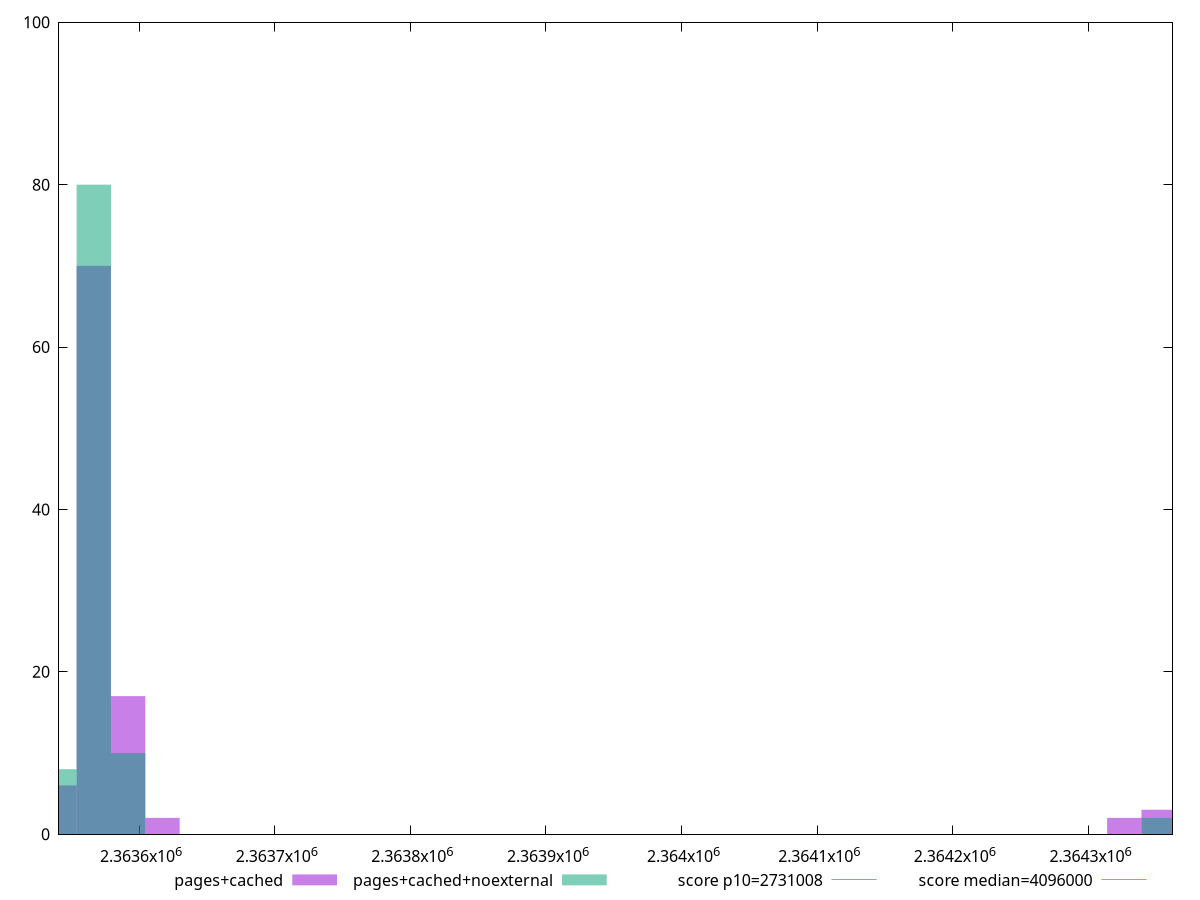 reset

$pagesCached <<EOF
2363566.649471444 70
2363541.3227390256 6
2363591.976203862 17
2364351.778176411 3
2364326.4514439926 2
2363617.3029362806 2
EOF

$pagesCachedNoexternal <<EOF
2363566.649471444 80
2363541.3227390256 8
2363591.976203862 10
2364351.778176411 2
EOF

set key outside below
set boxwidth 25.32673241828321
set xrange [2363541:2364362]
set yrange [0:100]
set trange [0:100]
set style fill transparent solid 0.5 noborder

set parametric
set terminal svg size 640, 500 enhanced background rgb 'white'
set output "reprap/total-byte-weight/comparison/histogram/1_vs_2.svg"

plot $pagesCached title "pages+cached" with boxes, \
     $pagesCachedNoexternal title "pages+cached+noexternal" with boxes, \
     2731008,t title "score p10=2731008", \
     4096000,t title "score median=4096000"

reset
